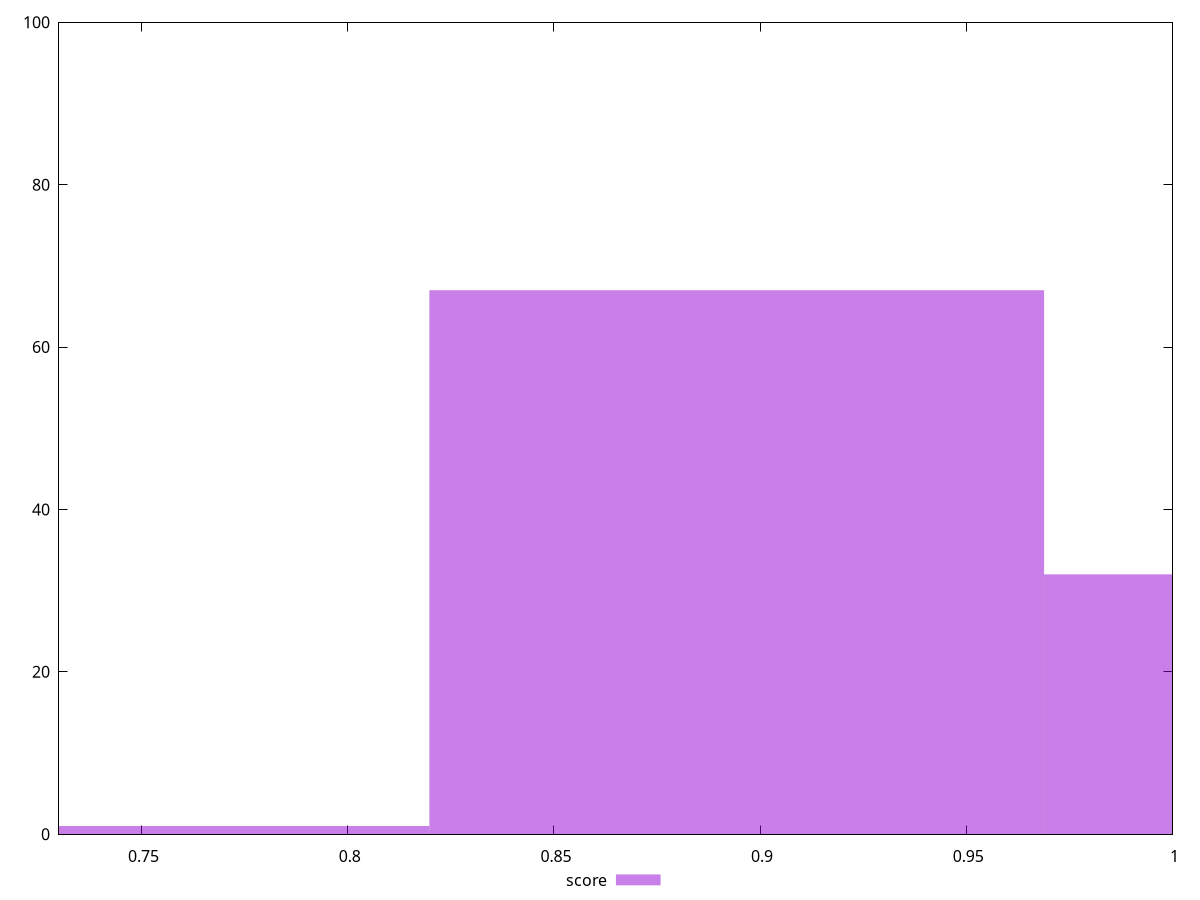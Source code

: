 reset

$score <<EOF
0.7452794194258854 1
1.0433911871962396 32
0.8943353033110624 67
EOF

set key outside below
set boxwidth 0.14905588388517707
set xrange [0.73:1]
set yrange [0:100]
set trange [0:100]
set style fill transparent solid 0.5 noborder
set terminal svg size 640, 490 enhanced background rgb 'white'
set output "report_00017_2021-02-10T15-08-03.406Z/first-cpu-idle/samples/pages+cached+noadtech+nomedia+nocss/score/histogram.svg"

plot $score title "score" with boxes

reset
